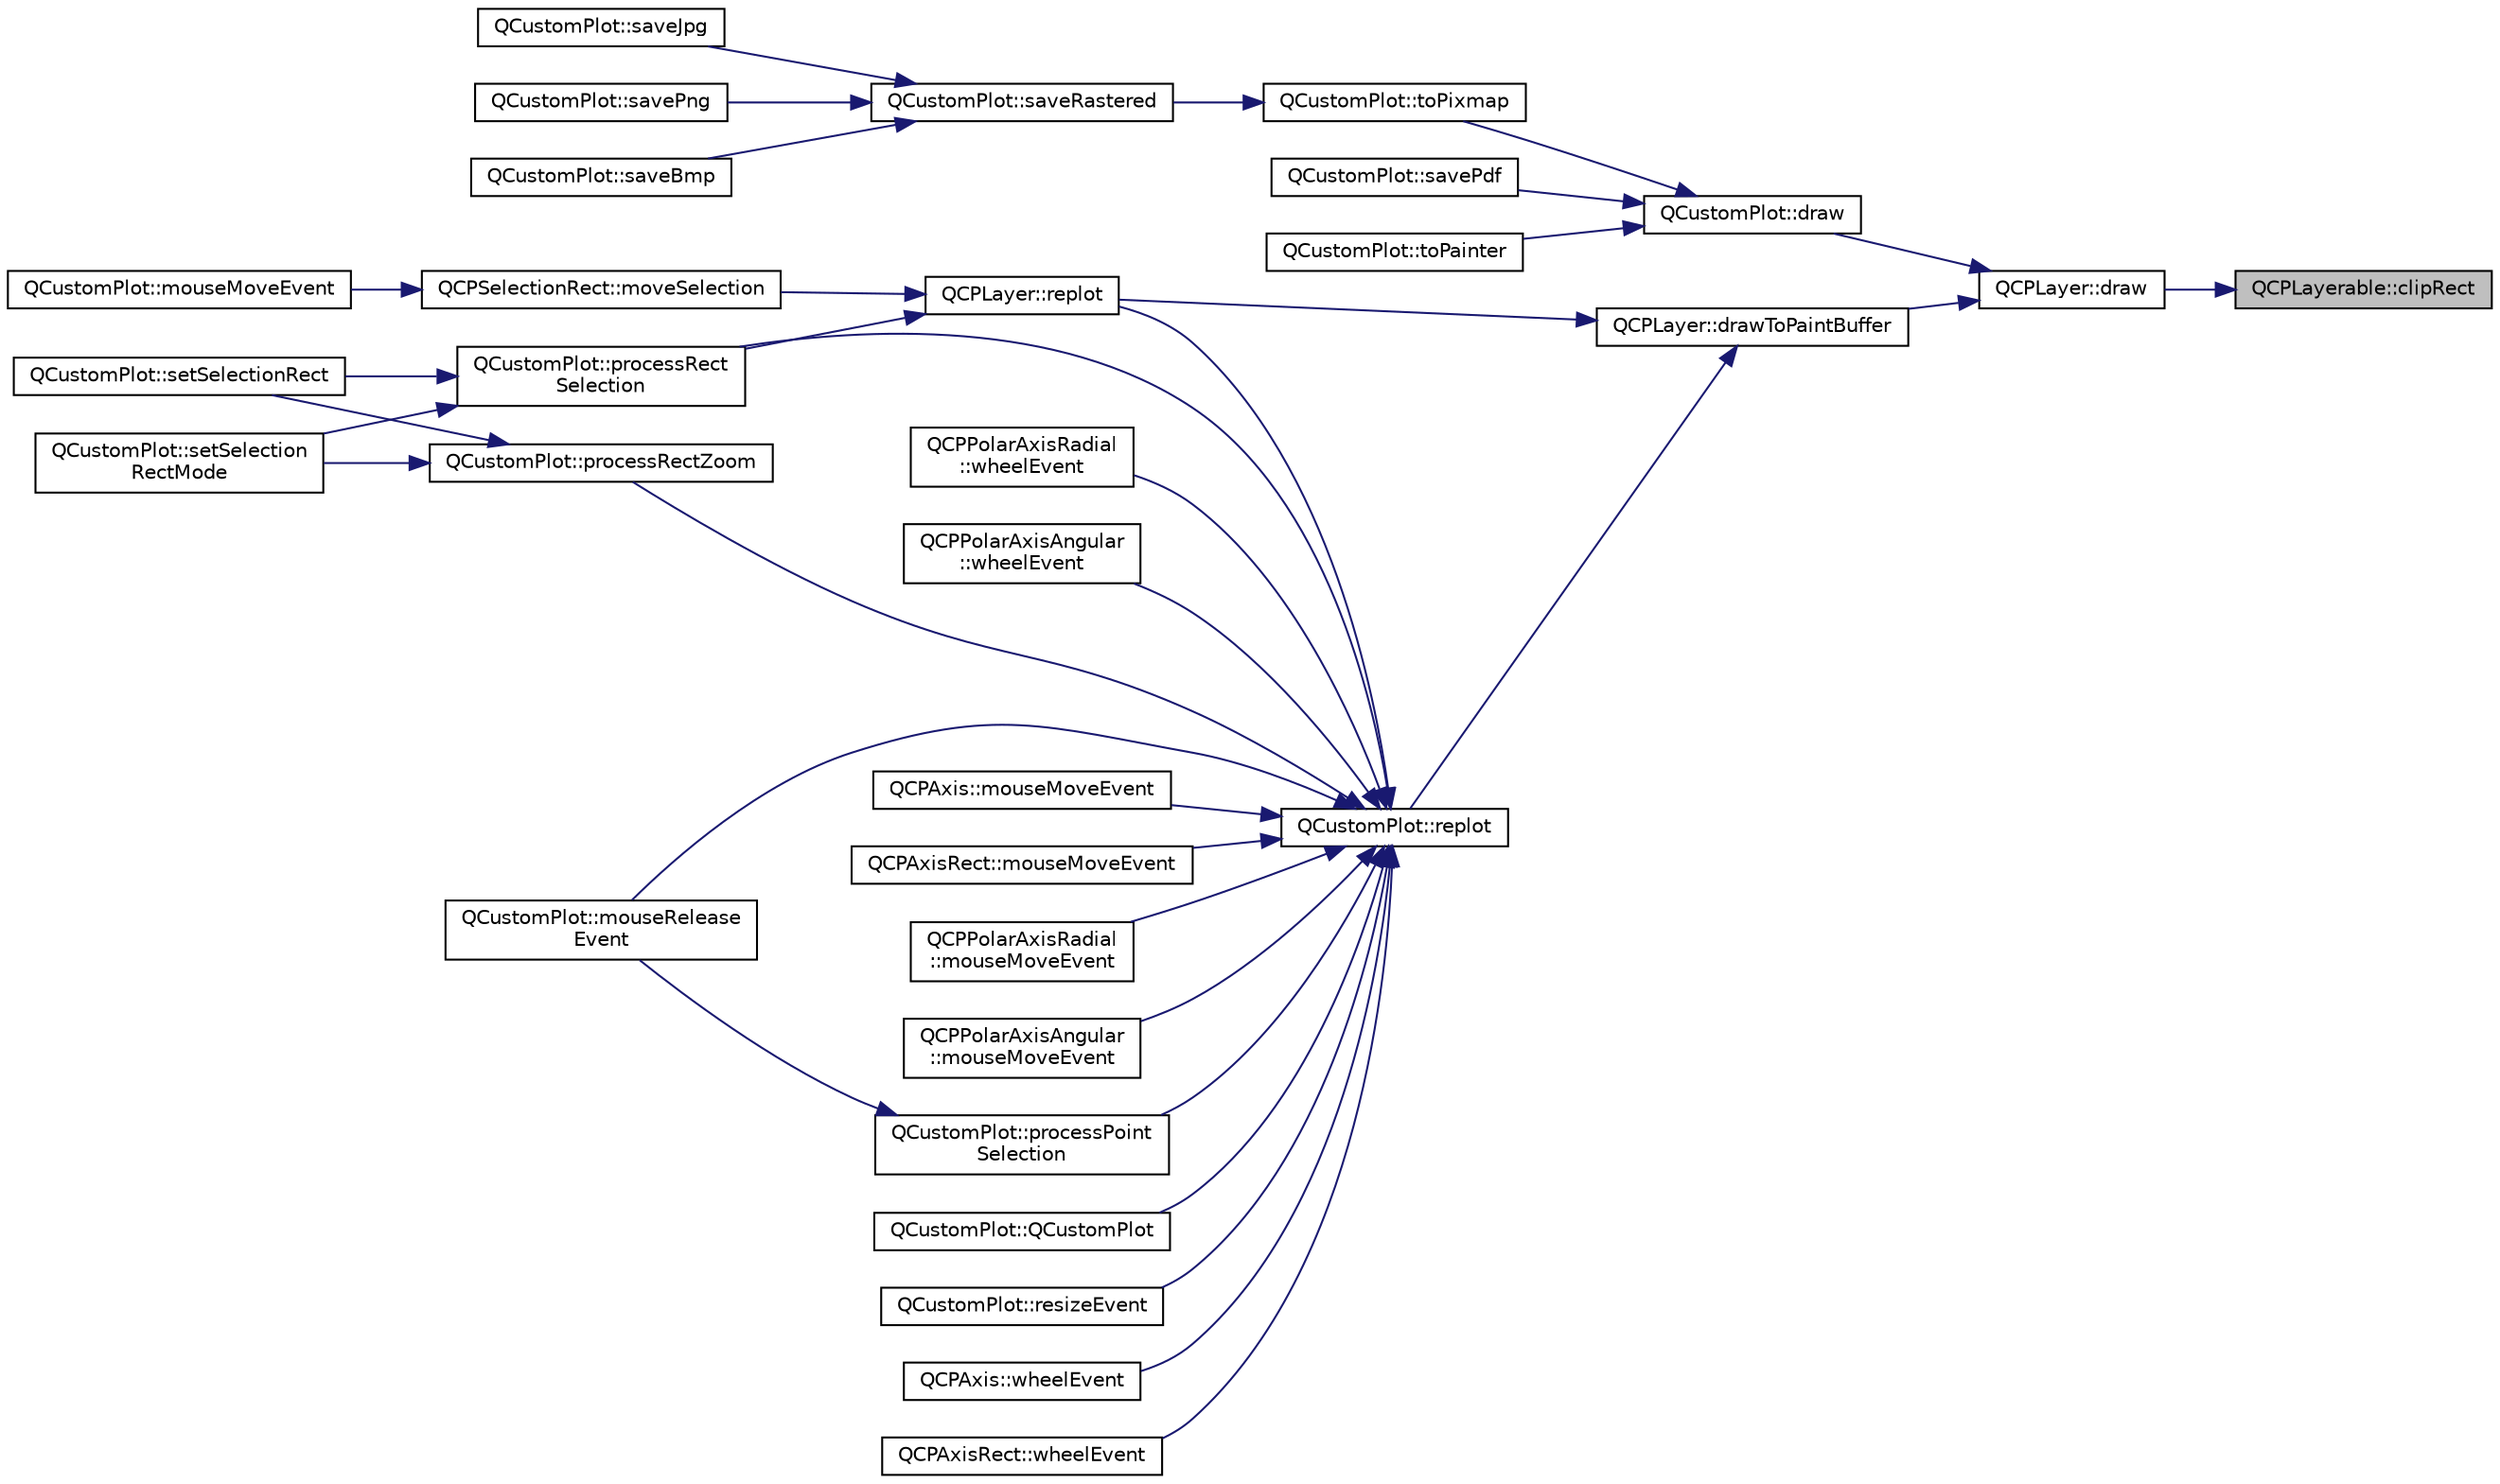 digraph "QCPLayerable::clipRect"
{
 // LATEX_PDF_SIZE
  edge [fontname="Helvetica",fontsize="10",labelfontname="Helvetica",labelfontsize="10"];
  node [fontname="Helvetica",fontsize="10",shape=record];
  rankdir="RL";
  Node1 [label="QCPLayerable::clipRect",height=0.2,width=0.4,color="black", fillcolor="grey75", style="filled", fontcolor="black",tooltip=" "];
  Node1 -> Node2 [dir="back",color="midnightblue",fontsize="10",style="solid",fontname="Helvetica"];
  Node2 [label="QCPLayer::draw",height=0.2,width=0.4,color="black", fillcolor="white", style="filled",URL="$classQCPLayer.html#ab831a99c8d30b15ec4533ca341e8813b",tooltip=" "];
  Node2 -> Node3 [dir="back",color="midnightblue",fontsize="10",style="solid",fontname="Helvetica"];
  Node3 [label="QCustomPlot::draw",height=0.2,width=0.4,color="black", fillcolor="white", style="filled",URL="$classQCustomPlot.html#ad7a7d878bf050f101a43008e7d8fdb52",tooltip=" "];
  Node3 -> Node4 [dir="back",color="midnightblue",fontsize="10",style="solid",fontname="Helvetica"];
  Node4 [label="QCustomPlot::savePdf",height=0.2,width=0.4,color="black", fillcolor="white", style="filled",URL="$classQCustomPlot.html#ad5acd34f6b39c3516887d7e54fec2412",tooltip=" "];
  Node3 -> Node5 [dir="back",color="midnightblue",fontsize="10",style="solid",fontname="Helvetica"];
  Node5 [label="QCustomPlot::toPainter",height=0.2,width=0.4,color="black", fillcolor="white", style="filled",URL="$classQCustomPlot.html#a1be68d5c0f1e086d6374d1340a193fb9",tooltip=" "];
  Node3 -> Node6 [dir="back",color="midnightblue",fontsize="10",style="solid",fontname="Helvetica"];
  Node6 [label="QCustomPlot::toPixmap",height=0.2,width=0.4,color="black", fillcolor="white", style="filled",URL="$classQCustomPlot.html#aabb974d71ce96c137dc04eb6eab844fe",tooltip=" "];
  Node6 -> Node7 [dir="back",color="midnightblue",fontsize="10",style="solid",fontname="Helvetica"];
  Node7 [label="QCustomPlot::saveRastered",height=0.2,width=0.4,color="black", fillcolor="white", style="filled",URL="$classQCustomPlot.html#ad7723ce2edfa270632ef42b03a444352",tooltip=" "];
  Node7 -> Node8 [dir="back",color="midnightblue",fontsize="10",style="solid",fontname="Helvetica"];
  Node8 [label="QCustomPlot::saveBmp",height=0.2,width=0.4,color="black", fillcolor="white", style="filled",URL="$classQCustomPlot.html#ae3a86ed0795670e50afa21759d4fa13d",tooltip=" "];
  Node7 -> Node9 [dir="back",color="midnightblue",fontsize="10",style="solid",fontname="Helvetica"];
  Node9 [label="QCustomPlot::saveJpg",height=0.2,width=0.4,color="black", fillcolor="white", style="filled",URL="$classQCustomPlot.html#a76f0d278e630a711fa6f48048cfd83e4",tooltip=" "];
  Node7 -> Node10 [dir="back",color="midnightblue",fontsize="10",style="solid",fontname="Helvetica"];
  Node10 [label="QCustomPlot::savePng",height=0.2,width=0.4,color="black", fillcolor="white", style="filled",URL="$classQCustomPlot.html#ac92cc9256d12f354b40a4be4600b5fb9",tooltip=" "];
  Node2 -> Node11 [dir="back",color="midnightblue",fontsize="10",style="solid",fontname="Helvetica"];
  Node11 [label="QCPLayer::drawToPaintBuffer",height=0.2,width=0.4,color="black", fillcolor="white", style="filled",URL="$classQCPLayer.html#a4a8e0a86f31462299e7fc8e8158dd2c6",tooltip=" "];
  Node11 -> Node12 [dir="back",color="midnightblue",fontsize="10",style="solid",fontname="Helvetica"];
  Node12 [label="QCPLayer::replot",height=0.2,width=0.4,color="black", fillcolor="white", style="filled",URL="$classQCPLayer.html#adefd53b6db02f470151c416f42e37180",tooltip=" "];
  Node12 -> Node13 [dir="back",color="midnightblue",fontsize="10",style="solid",fontname="Helvetica"];
  Node13 [label="QCPSelectionRect::moveSelection",height=0.2,width=0.4,color="black", fillcolor="white", style="filled",URL="$classQCPSelectionRect.html#a95c3f1700be2a6d7bba0fe56ece5fbb1",tooltip=" "];
  Node13 -> Node14 [dir="back",color="midnightblue",fontsize="10",style="solid",fontname="Helvetica"];
  Node14 [label="QCustomPlot::mouseMoveEvent",height=0.2,width=0.4,color="black", fillcolor="white", style="filled",URL="$classQCustomPlot.html#ae7abdc93b26d2ad4632c1ab75ae5b46f",tooltip=" "];
  Node12 -> Node15 [dir="back",color="midnightblue",fontsize="10",style="solid",fontname="Helvetica"];
  Node15 [label="QCustomPlot::processRect\lSelection",height=0.2,width=0.4,color="black", fillcolor="white", style="filled",URL="$classQCustomPlot.html#ac10849411e1d0e858ea7f29c8ade364c",tooltip=" "];
  Node15 -> Node16 [dir="back",color="midnightblue",fontsize="10",style="solid",fontname="Helvetica"];
  Node16 [label="QCustomPlot::setSelectionRect",height=0.2,width=0.4,color="black", fillcolor="white", style="filled",URL="$classQCustomPlot.html#a0c09f96df15faa4799ad7051bb16cf33",tooltip=" "];
  Node15 -> Node17 [dir="back",color="midnightblue",fontsize="10",style="solid",fontname="Helvetica"];
  Node17 [label="QCustomPlot::setSelection\lRectMode",height=0.2,width=0.4,color="black", fillcolor="white", style="filled",URL="$classQCustomPlot.html#a810ef958ebe84db661c7288b526c0deb",tooltip=" "];
  Node11 -> Node18 [dir="back",color="midnightblue",fontsize="10",style="solid",fontname="Helvetica"];
  Node18 [label="QCustomPlot::replot",height=0.2,width=0.4,color="black", fillcolor="white", style="filled",URL="$classQCustomPlot.html#aa4bfe7d70dbe67e81d877819b75ab9af",tooltip=" "];
  Node18 -> Node19 [dir="back",color="midnightblue",fontsize="10",style="solid",fontname="Helvetica"];
  Node19 [label="QCPAxis::mouseMoveEvent",height=0.2,width=0.4,color="black", fillcolor="white", style="filled",URL="$classQCPAxis.html#ac5a269609e6177737faabdc46434d8c7",tooltip=" "];
  Node18 -> Node20 [dir="back",color="midnightblue",fontsize="10",style="solid",fontname="Helvetica"];
  Node20 [label="QCPAxisRect::mouseMoveEvent",height=0.2,width=0.4,color="black", fillcolor="white", style="filled",URL="$classQCPAxisRect.html#a9cd27ad8c5cfb49aefd9dbb30def4beb",tooltip=" "];
  Node18 -> Node21 [dir="back",color="midnightblue",fontsize="10",style="solid",fontname="Helvetica"];
  Node21 [label="QCPPolarAxisRadial\l::mouseMoveEvent",height=0.2,width=0.4,color="black", fillcolor="white", style="filled",URL="$classQCPPolarAxisRadial.html#acaaca448f4599cc4d8b4d6a35f61e1e6",tooltip=" "];
  Node18 -> Node22 [dir="back",color="midnightblue",fontsize="10",style="solid",fontname="Helvetica"];
  Node22 [label="QCPPolarAxisAngular\l::mouseMoveEvent",height=0.2,width=0.4,color="black", fillcolor="white", style="filled",URL="$classQCPPolarAxisAngular.html#a5e2b49c56b57abc2ac2005e330ef1ee7",tooltip=" "];
  Node18 -> Node23 [dir="back",color="midnightblue",fontsize="10",style="solid",fontname="Helvetica"];
  Node23 [label="QCustomPlot::mouseRelease\lEvent",height=0.2,width=0.4,color="black", fillcolor="white", style="filled",URL="$classQCustomPlot.html#adc24846f52199e5a9bc35c387a6ce68d",tooltip=" "];
  Node18 -> Node24 [dir="back",color="midnightblue",fontsize="10",style="solid",fontname="Helvetica"];
  Node24 [label="QCustomPlot::processPoint\lSelection",height=0.2,width=0.4,color="black", fillcolor="white", style="filled",URL="$classQCustomPlot.html#ac13c10fff6613e3e80e13c787b010838",tooltip=" "];
  Node24 -> Node23 [dir="back",color="midnightblue",fontsize="10",style="solid",fontname="Helvetica"];
  Node18 -> Node15 [dir="back",color="midnightblue",fontsize="10",style="solid",fontname="Helvetica"];
  Node18 -> Node25 [dir="back",color="midnightblue",fontsize="10",style="solid",fontname="Helvetica"];
  Node25 [label="QCustomPlot::processRectZoom",height=0.2,width=0.4,color="black", fillcolor="white", style="filled",URL="$classQCustomPlot.html#a5508a207dcc279f316142f96d984bba3",tooltip=" "];
  Node25 -> Node16 [dir="back",color="midnightblue",fontsize="10",style="solid",fontname="Helvetica"];
  Node25 -> Node17 [dir="back",color="midnightblue",fontsize="10",style="solid",fontname="Helvetica"];
  Node18 -> Node26 [dir="back",color="midnightblue",fontsize="10",style="solid",fontname="Helvetica"];
  Node26 [label="QCustomPlot::QCustomPlot",height=0.2,width=0.4,color="black", fillcolor="white", style="filled",URL="$classQCustomPlot.html#a3c1c171f620ef0ea4ae3dbb2e6a0209a",tooltip=" "];
  Node18 -> Node12 [dir="back",color="midnightblue",fontsize="10",style="solid",fontname="Helvetica"];
  Node18 -> Node27 [dir="back",color="midnightblue",fontsize="10",style="solid",fontname="Helvetica"];
  Node27 [label="QCustomPlot::resizeEvent",height=0.2,width=0.4,color="black", fillcolor="white", style="filled",URL="$classQCustomPlot.html#af5b69dc6a431562ecdd1d0718bcbdf70",tooltip=" "];
  Node18 -> Node28 [dir="back",color="midnightblue",fontsize="10",style="solid",fontname="Helvetica"];
  Node28 [label="QCPAxis::wheelEvent",height=0.2,width=0.4,color="black", fillcolor="white", style="filled",URL="$classQCPAxis.html#aa850f195d7cc470c53809d0fff5e444d",tooltip=" "];
  Node18 -> Node29 [dir="back",color="midnightblue",fontsize="10",style="solid",fontname="Helvetica"];
  Node29 [label="QCPAxisRect::wheelEvent",height=0.2,width=0.4,color="black", fillcolor="white", style="filled",URL="$classQCPAxisRect.html#a93eeaa0c127d6d6fe8171b2455080262",tooltip=" "];
  Node18 -> Node30 [dir="back",color="midnightblue",fontsize="10",style="solid",fontname="Helvetica"];
  Node30 [label="QCPPolarAxisRadial\l::wheelEvent",height=0.2,width=0.4,color="black", fillcolor="white", style="filled",URL="$classQCPPolarAxisRadial.html#ab495743f9f7412a109af0b0065a7b9ae",tooltip=" "];
  Node18 -> Node31 [dir="back",color="midnightblue",fontsize="10",style="solid",fontname="Helvetica"];
  Node31 [label="QCPPolarAxisAngular\l::wheelEvent",height=0.2,width=0.4,color="black", fillcolor="white", style="filled",URL="$classQCPPolarAxisAngular.html#a78f5d8c2c942fa1c47dcef5d96616e8d",tooltip=" "];
}
